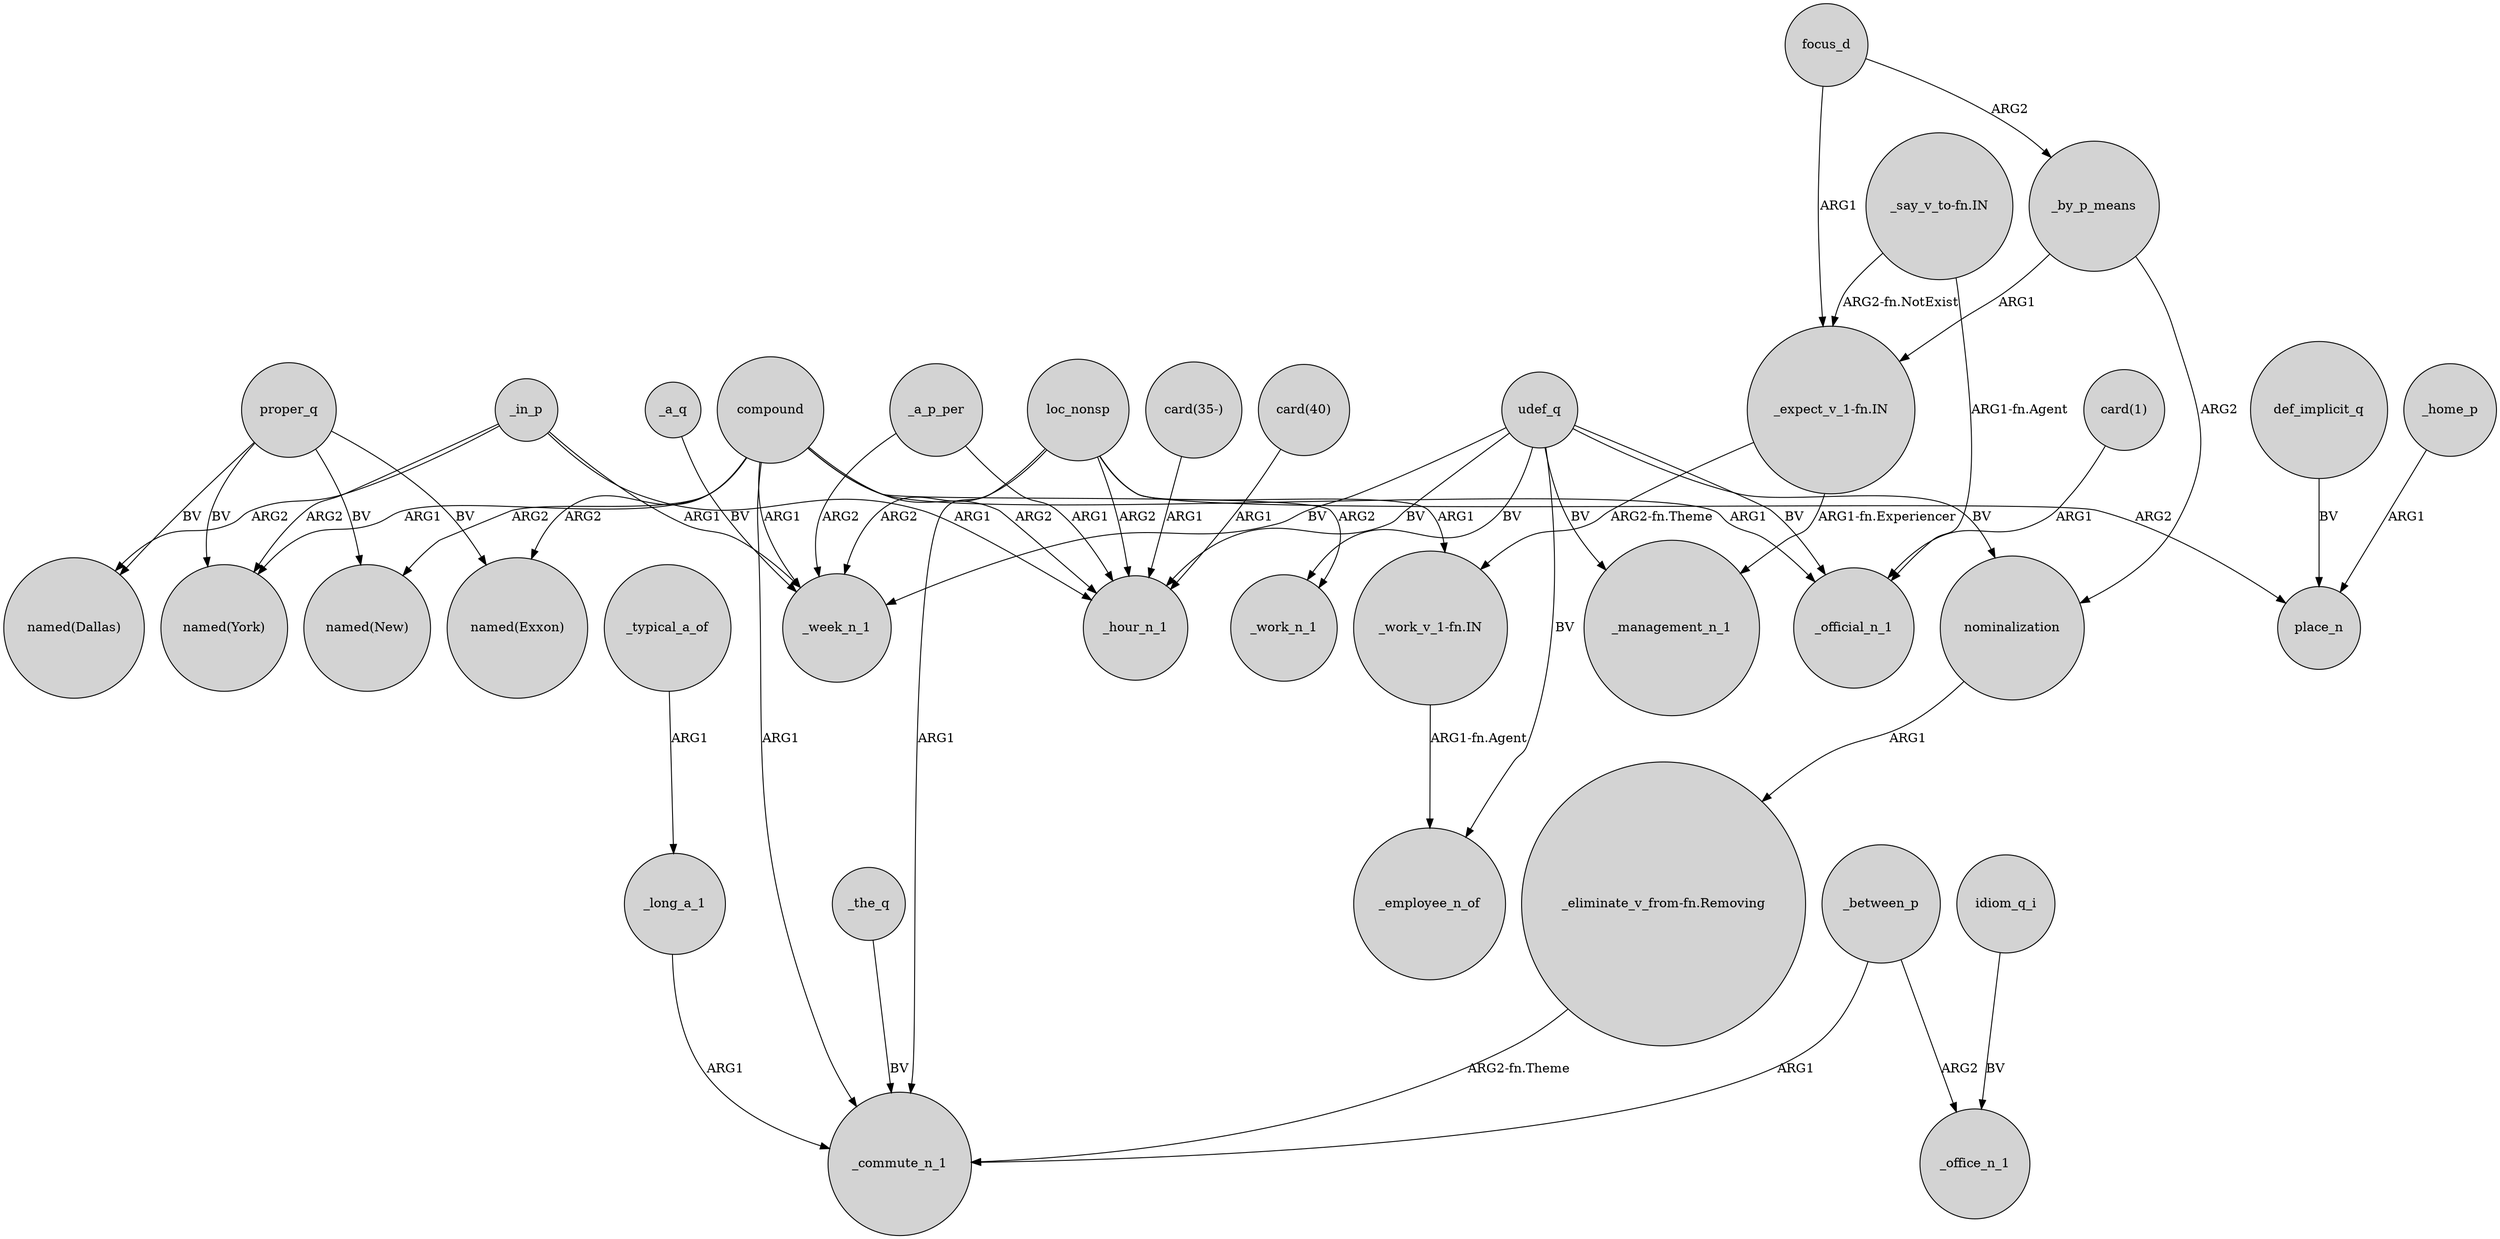 digraph {
	node [shape=circle style=filled]
	"_eliminate_v_from-fn.Removing" -> _commute_n_1 [label="ARG2-fn.Theme"]
	compound -> "named(New)" [label=ARG2]
	_by_p_means -> nominalization [label=ARG2]
	compound -> _week_n_1 [label=ARG1]
	udef_q -> _employee_n_of [label=BV]
	loc_nonsp -> _hour_n_1 [label=ARG2]
	proper_q -> "named(New)" [label=BV]
	proper_q -> "named(Exxon)" [label=BV]
	"_say_v_to-fn.IN" -> _official_n_1 [label="ARG1-fn.Agent"]
	compound -> "named(Exxon)" [label=ARG2]
	udef_q -> _hour_n_1 [label=BV]
	"card(1)" -> _official_n_1 [label=ARG1]
	focus_d -> _by_p_means [label=ARG2]
	"_say_v_to-fn.IN" -> "_expect_v_1-fn.IN" [label="ARG2-fn.NotExist"]
	idiom_q_i -> _office_n_1 [label=BV]
	"_expect_v_1-fn.IN" -> "_work_v_1-fn.IN" [label="ARG2-fn.Theme"]
	_a_p_per -> _hour_n_1 [label=ARG1]
	"card(35-)" -> _hour_n_1 [label=ARG1]
	compound -> _work_n_1 [label=ARG2]
	def_implicit_q -> place_n [label=BV]
	_the_q -> _commute_n_1 [label=BV]
	udef_q -> _management_n_1 [label=BV]
	loc_nonsp -> _commute_n_1 [label=ARG1]
	_in_p -> _hour_n_1 [label=ARG1]
	_long_a_1 -> _commute_n_1 [label=ARG1]
	focus_d -> "_expect_v_1-fn.IN" [label=ARG1]
	loc_nonsp -> _week_n_1 [label=ARG2]
	compound -> "named(York)" [label=ARG1]
	udef_q -> _official_n_1 [label=BV]
	udef_q -> _week_n_1 [label=BV]
	_a_q -> _week_n_1 [label=BV]
	_typical_a_of -> _long_a_1 [label=ARG1]
	compound -> _hour_n_1 [label=ARG2]
	"_work_v_1-fn.IN" -> _employee_n_of [label="ARG1-fn.Agent"]
	_by_p_means -> "_expect_v_1-fn.IN" [label=ARG1]
	udef_q -> nominalization [label=BV]
	_in_p -> "named(York)" [label=ARG2]
	compound -> _official_n_1 [label=ARG1]
	loc_nonsp -> place_n [label=ARG2]
	_in_p -> _week_n_1 [label=ARG1]
	"_expect_v_1-fn.IN" -> _management_n_1 [label="ARG1-fn.Experiencer"]
	loc_nonsp -> "_work_v_1-fn.IN" [label=ARG1]
	proper_q -> "named(Dallas)" [label=BV]
	_in_p -> "named(Dallas)" [label=ARG2]
	nominalization -> "_eliminate_v_from-fn.Removing" [label=ARG1]
	proper_q -> "named(York)" [label=BV]
	_between_p -> _commute_n_1 [label=ARG1]
	_home_p -> place_n [label=ARG1]
	"card(40)" -> _hour_n_1 [label=ARG1]
	compound -> _commute_n_1 [label=ARG1]
	_a_p_per -> _week_n_1 [label=ARG2]
	_between_p -> _office_n_1 [label=ARG2]
	udef_q -> _work_n_1 [label=BV]
}
